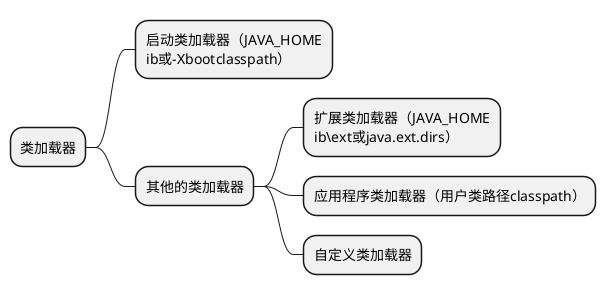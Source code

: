 @startmindmap
* 类加载器
** 启动类加载器（JAVA_HOME\lib或-Xbootclasspath）
** 其他的类加载器
*** 扩展类加载器（JAVA_HOME\lib\ext或java.ext.dirs）
*** 应用程序类加载器（用户类路径classpath）
*** 自定义类加载器
@endmindmap